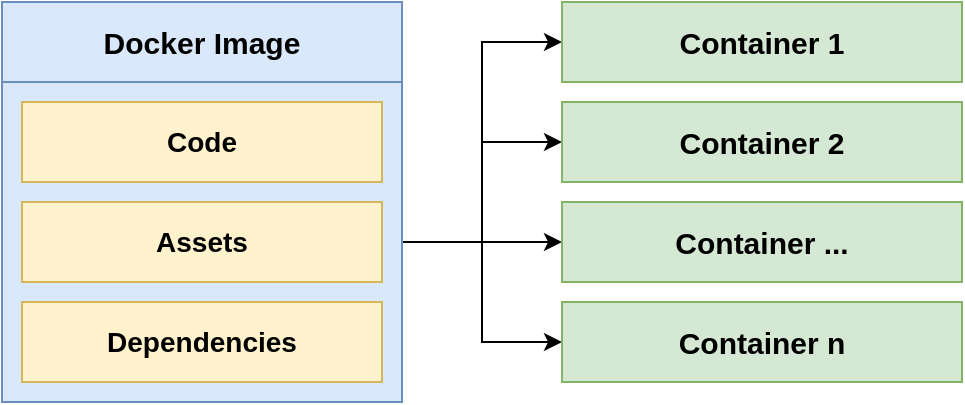 <mxfile version="14.6.13" type="device"><diagram id="15mRXpSMH9RdmaUXFJ4H" name="Intro"><mxGraphModel dx="868" dy="510" grid="1" gridSize="10" guides="1" tooltips="1" connect="1" arrows="1" fold="1" page="1" pageScale="1" pageWidth="850" pageHeight="1100" math="0" shadow="0"><root><mxCell id="0"/><mxCell id="1" parent="0"/><mxCell id="5Rpzcc79Fedsg3AbFQs9-1" value="&lt;b&gt;&lt;font style=&quot;font-size: 15px&quot;&gt;Docker Image&lt;/font&gt;&lt;/b&gt;" style="rounded=0;whiteSpace=wrap;html=1;fillColor=#dae8fc;strokeColor=#6c8ebf;" vertex="1" parent="1"><mxGeometry x="80" y="80" width="200" height="40" as="geometry"/></mxCell><mxCell id="5Rpzcc79Fedsg3AbFQs9-10" style="edgeStyle=orthogonalEdgeStyle;rounded=0;orthogonalLoop=1;jettySize=auto;html=1;exitX=1;exitY=0.5;exitDx=0;exitDy=0;entryX=0;entryY=0.5;entryDx=0;entryDy=0;" edge="1" parent="1" source="5Rpzcc79Fedsg3AbFQs9-2" target="5Rpzcc79Fedsg3AbFQs9-6"><mxGeometry relative="1" as="geometry"/></mxCell><mxCell id="5Rpzcc79Fedsg3AbFQs9-11" style="edgeStyle=orthogonalEdgeStyle;rounded=0;orthogonalLoop=1;jettySize=auto;html=1;exitX=1;exitY=0.5;exitDx=0;exitDy=0;" edge="1" parent="1" source="5Rpzcc79Fedsg3AbFQs9-2" target="5Rpzcc79Fedsg3AbFQs9-7"><mxGeometry relative="1" as="geometry"/></mxCell><mxCell id="5Rpzcc79Fedsg3AbFQs9-12" style="edgeStyle=orthogonalEdgeStyle;rounded=0;orthogonalLoop=1;jettySize=auto;html=1;exitX=1;exitY=0.5;exitDx=0;exitDy=0;" edge="1" parent="1" source="5Rpzcc79Fedsg3AbFQs9-2" target="5Rpzcc79Fedsg3AbFQs9-8"><mxGeometry relative="1" as="geometry"/></mxCell><mxCell id="5Rpzcc79Fedsg3AbFQs9-13" style="edgeStyle=orthogonalEdgeStyle;rounded=0;orthogonalLoop=1;jettySize=auto;html=1;exitX=1;exitY=0.5;exitDx=0;exitDy=0;" edge="1" parent="1" source="5Rpzcc79Fedsg3AbFQs9-2" target="5Rpzcc79Fedsg3AbFQs9-9"><mxGeometry relative="1" as="geometry"/></mxCell><mxCell id="5Rpzcc79Fedsg3AbFQs9-2" value="" style="rounded=0;whiteSpace=wrap;html=1;fillColor=#dae8fc;strokeColor=#6c8ebf;" vertex="1" parent="1"><mxGeometry x="80" y="120" width="200" height="160" as="geometry"/></mxCell><mxCell id="5Rpzcc79Fedsg3AbFQs9-3" value="&lt;b&gt;&lt;font style=&quot;font-size: 14px&quot;&gt;Code&lt;/font&gt;&lt;/b&gt;" style="rounded=0;whiteSpace=wrap;html=1;fillColor=#fff2cc;strokeColor=#d6b656;" vertex="1" parent="1"><mxGeometry x="90" y="130" width="180" height="40" as="geometry"/></mxCell><mxCell id="5Rpzcc79Fedsg3AbFQs9-4" value="&lt;b&gt;&lt;font style=&quot;font-size: 14px&quot;&gt;Dependencies&lt;/font&gt;&lt;/b&gt;" style="rounded=0;whiteSpace=wrap;html=1;fillColor=#fff2cc;strokeColor=#d6b656;" vertex="1" parent="1"><mxGeometry x="90" y="230" width="180" height="40" as="geometry"/></mxCell><mxCell id="5Rpzcc79Fedsg3AbFQs9-5" value="&lt;b&gt;&lt;font style=&quot;font-size: 14px&quot;&gt;Assets&lt;/font&gt;&lt;/b&gt;" style="rounded=0;whiteSpace=wrap;html=1;fillColor=#fff2cc;strokeColor=#d6b656;" vertex="1" parent="1"><mxGeometry x="90" y="180" width="180" height="40" as="geometry"/></mxCell><mxCell id="5Rpzcc79Fedsg3AbFQs9-6" value="&lt;b&gt;&lt;font style=&quot;font-size: 15px&quot;&gt;Container 1&lt;/font&gt;&lt;/b&gt;" style="rounded=0;whiteSpace=wrap;html=1;fillColor=#d5e8d4;strokeColor=#82b366;" vertex="1" parent="1"><mxGeometry x="360" y="80" width="200" height="40" as="geometry"/></mxCell><mxCell id="5Rpzcc79Fedsg3AbFQs9-7" value="&lt;b&gt;&lt;font style=&quot;font-size: 15px&quot;&gt;Container 2&lt;/font&gt;&lt;/b&gt;" style="rounded=0;whiteSpace=wrap;html=1;fillColor=#d5e8d4;strokeColor=#82b366;" vertex="1" parent="1"><mxGeometry x="360" y="130" width="200" height="40" as="geometry"/></mxCell><mxCell id="5Rpzcc79Fedsg3AbFQs9-8" value="&lt;b&gt;&lt;font style=&quot;font-size: 15px&quot;&gt;Container ...&lt;/font&gt;&lt;/b&gt;" style="rounded=0;whiteSpace=wrap;html=1;fillColor=#d5e8d4;strokeColor=#82b366;" vertex="1" parent="1"><mxGeometry x="360" y="180" width="200" height="40" as="geometry"/></mxCell><mxCell id="5Rpzcc79Fedsg3AbFQs9-9" value="&lt;b&gt;&lt;font style=&quot;font-size: 15px&quot;&gt;Container n&lt;/font&gt;&lt;/b&gt;" style="rounded=0;whiteSpace=wrap;html=1;fillColor=#d5e8d4;strokeColor=#82b366;" vertex="1" parent="1"><mxGeometry x="360" y="230" width="200" height="40" as="geometry"/></mxCell></root></mxGraphModel></diagram></mxfile>